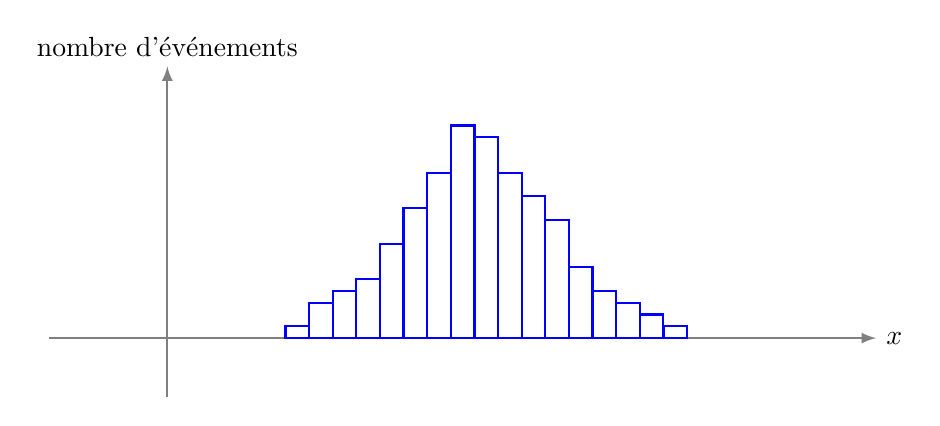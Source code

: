 ﻿\begin{tikzpicture}[scale=15]

% Fonction
   %\def\fonction{ 1/(sqrt(2*3.14*\sigmadeux)) * exp{-1/2*1/\sigmadeux*(\x-\mu)*(\x-\mu)} };
   \def\fonction{ 0.025* (exp{-0.5*ln(2*pi*\sigmadeux)}) * (exp{-1/2*1/\sigmadeux*(\x-\mymu)*(\x-\mymu)}) };
   
% intervalle
    \def\a{2}; 


% Axes
    \draw[->,>=latex,thick, gray] (1.3,0)--(2,0) node[right,black] {$x$};
    \draw[->,>=latex,thick, gray] (1.4,-0.05)--++(0,0.28) node[above,black] {nombre d'événements};  


% Graphe et aire
%   \fill[black!20] (0,0) -- plot[domain=0:\a] (\x,\fonction) -- (\a,0) -- cycle;
%\def\mymu{1.76};
%\def\sigmadeux{0.004};
%   \draw[ultra thick, color=red,domain=1.40:2.0,samples=100,variable=\x] plot ( {\x} , {\fonction} );

\def\mymu{1.66};
\def\sigmadeux{0.003};
 %  \draw[thin, color=blue,domain=1.40:2.0,samples=100,variable=\x] plot ( {\x} , {\fonction} );


% \draw (\mymu,0.2) -- ++(0,-0.4) node[below] {$\mu$};
\def\mysigma{0.056};
\def\x{\mymu+\mysigma};
% \draw[<->,>=latex] (\mymu,-0.1) -- ++(\mysigma,0) node[midway,below] {$\sigma_x$};
% \node[below] at (1.7,-0.1) {\bf Distribution de la taille des femmes};

% \node[below, inner sep=10pt] at (0.5,0) {\vphantom{$n=10$}};


% % Labels
%   \foreach \x in {140,150,...,200}{
%   \draw ({\x/100},0.02) -- ({\x/100},-0.02) ; %node[anchor=north] {\small $\x$};
% }
  % \draw (1pt,1cm) -- (-1pt,1cm) node[anchor=east] {$1$};
  %\node[below, inner sep=10pt] at (0.5,0) {\vphantom{$n=10$}};

% Box
  \foreach \x/\y in {150/1,152/3,154/4,156/5,158/8,160/11,162/14,164/18,166/17,168/14,170/12,172/10,174/6,176/4,178/3,180/2,182/1}{
      \draw[blue,thick] (\x/100,0) rectangle ++(2/100,\y/100);
}
\end{tikzpicture}